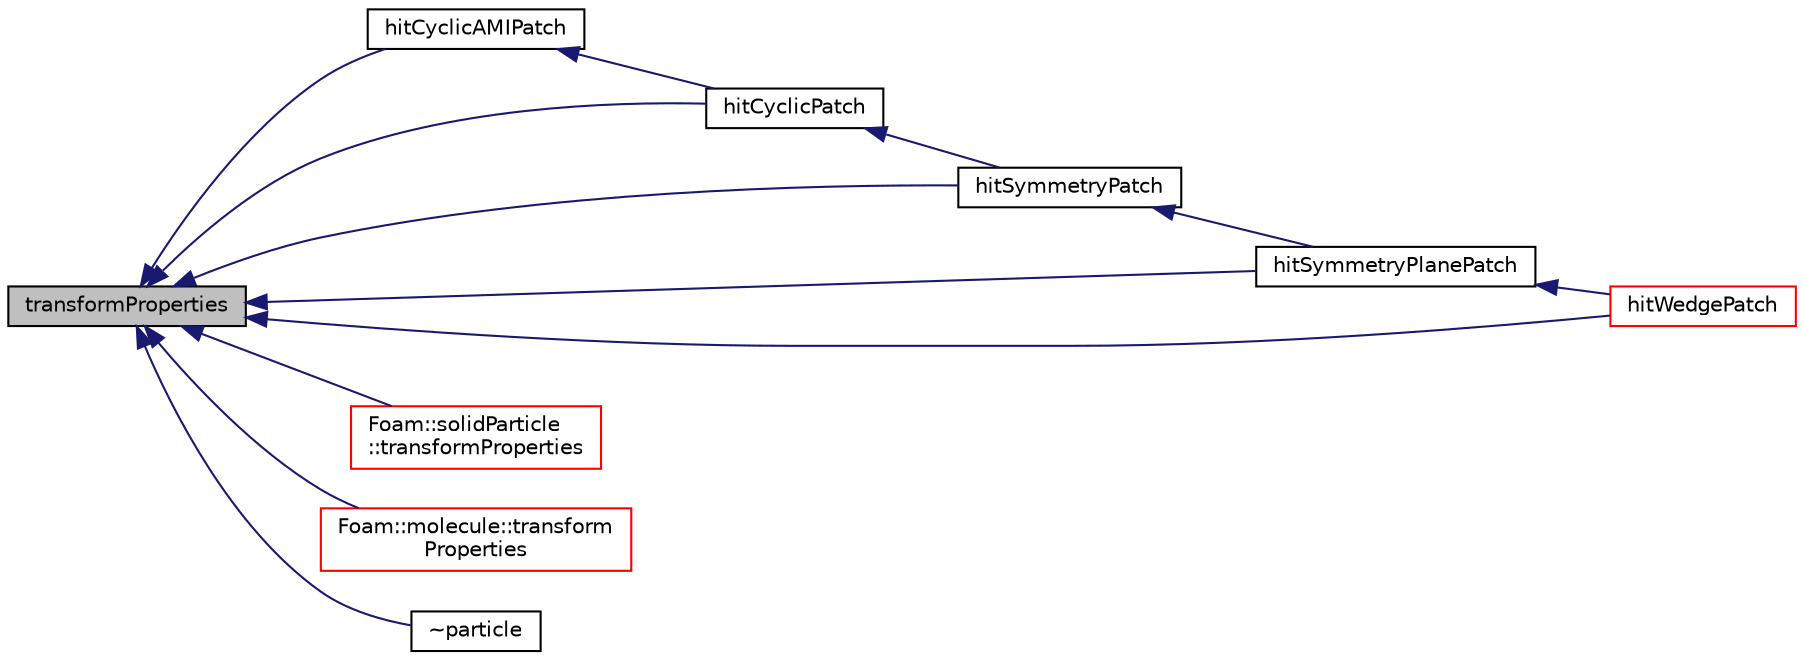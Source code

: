 digraph "transformProperties"
{
  bgcolor="transparent";
  edge [fontname="Helvetica",fontsize="10",labelfontname="Helvetica",labelfontsize="10"];
  node [fontname="Helvetica",fontsize="10",shape=record];
  rankdir="LR";
  Node1 [label="transformProperties",height=0.2,width=0.4,color="black", fillcolor="grey75", style="filled", fontcolor="black"];
  Node1 -> Node2 [dir="back",color="midnightblue",fontsize="10",style="solid",fontname="Helvetica"];
  Node2 [label="hitCyclicAMIPatch",height=0.2,width=0.4,color="black",URL="$a01819.html#abaea6c8eb54b7d822b150b9aef01f181",tooltip="Overridable function to handle the particle hitting a cyclicAMIPatch. "];
  Node2 -> Node3 [dir="back",color="midnightblue",fontsize="10",style="solid",fontname="Helvetica"];
  Node3 [label="hitCyclicPatch",height=0.2,width=0.4,color="black",URL="$a01819.html#a18d4a8f6e9443b58d4ba678034d03d19",tooltip="Overridable function to handle the particle hitting a cyclicPatch. "];
  Node3 -> Node4 [dir="back",color="midnightblue",fontsize="10",style="solid",fontname="Helvetica"];
  Node4 [label="hitSymmetryPatch",height=0.2,width=0.4,color="black",URL="$a01819.html#a232d12f07f45b23a1cf401bb83d5c234",tooltip="Overridable function to handle the particle hitting a. "];
  Node4 -> Node5 [dir="back",color="midnightblue",fontsize="10",style="solid",fontname="Helvetica"];
  Node5 [label="hitSymmetryPlanePatch",height=0.2,width=0.4,color="black",URL="$a01819.html#a5fd627c463017369f165aaab03775166",tooltip="Overridable function to handle the particle hitting a. "];
  Node5 -> Node6 [dir="back",color="midnightblue",fontsize="10",style="solid",fontname="Helvetica"];
  Node6 [label="hitWedgePatch",height=0.2,width=0.4,color="red",URL="$a01819.html#a6d625cb12c13358b06545a2a0875809a",tooltip="Overridable function to handle the particle hitting a wedgePatch. "];
  Node1 -> Node3 [dir="back",color="midnightblue",fontsize="10",style="solid",fontname="Helvetica"];
  Node1 -> Node4 [dir="back",color="midnightblue",fontsize="10",style="solid",fontname="Helvetica"];
  Node1 -> Node5 [dir="back",color="midnightblue",fontsize="10",style="solid",fontname="Helvetica"];
  Node1 -> Node6 [dir="back",color="midnightblue",fontsize="10",style="solid",fontname="Helvetica"];
  Node1 -> Node7 [dir="back",color="midnightblue",fontsize="10",style="solid",fontname="Helvetica"];
  Node7 [label="Foam::solidParticle\l::transformProperties",height=0.2,width=0.4,color="red",URL="$a02455.html#a021e6438cfdab7a29053eb812cda8ea3",tooltip="Transform the physical properties of the particle. "];
  Node1 -> Node8 [dir="back",color="midnightblue",fontsize="10",style="solid",fontname="Helvetica"];
  Node8 [label="Foam::molecule::transform\lProperties",height=0.2,width=0.4,color="red",URL="$a01561.html#a021e6438cfdab7a29053eb812cda8ea3",tooltip="Transform the physical properties of the particle. "];
  Node1 -> Node9 [dir="back",color="midnightblue",fontsize="10",style="solid",fontname="Helvetica"];
  Node9 [label="~particle",height=0.2,width=0.4,color="black",URL="$a01819.html#a21cc76910d09c0550f6ce9f2ed3b2f52",tooltip="Destructor. "];
}

